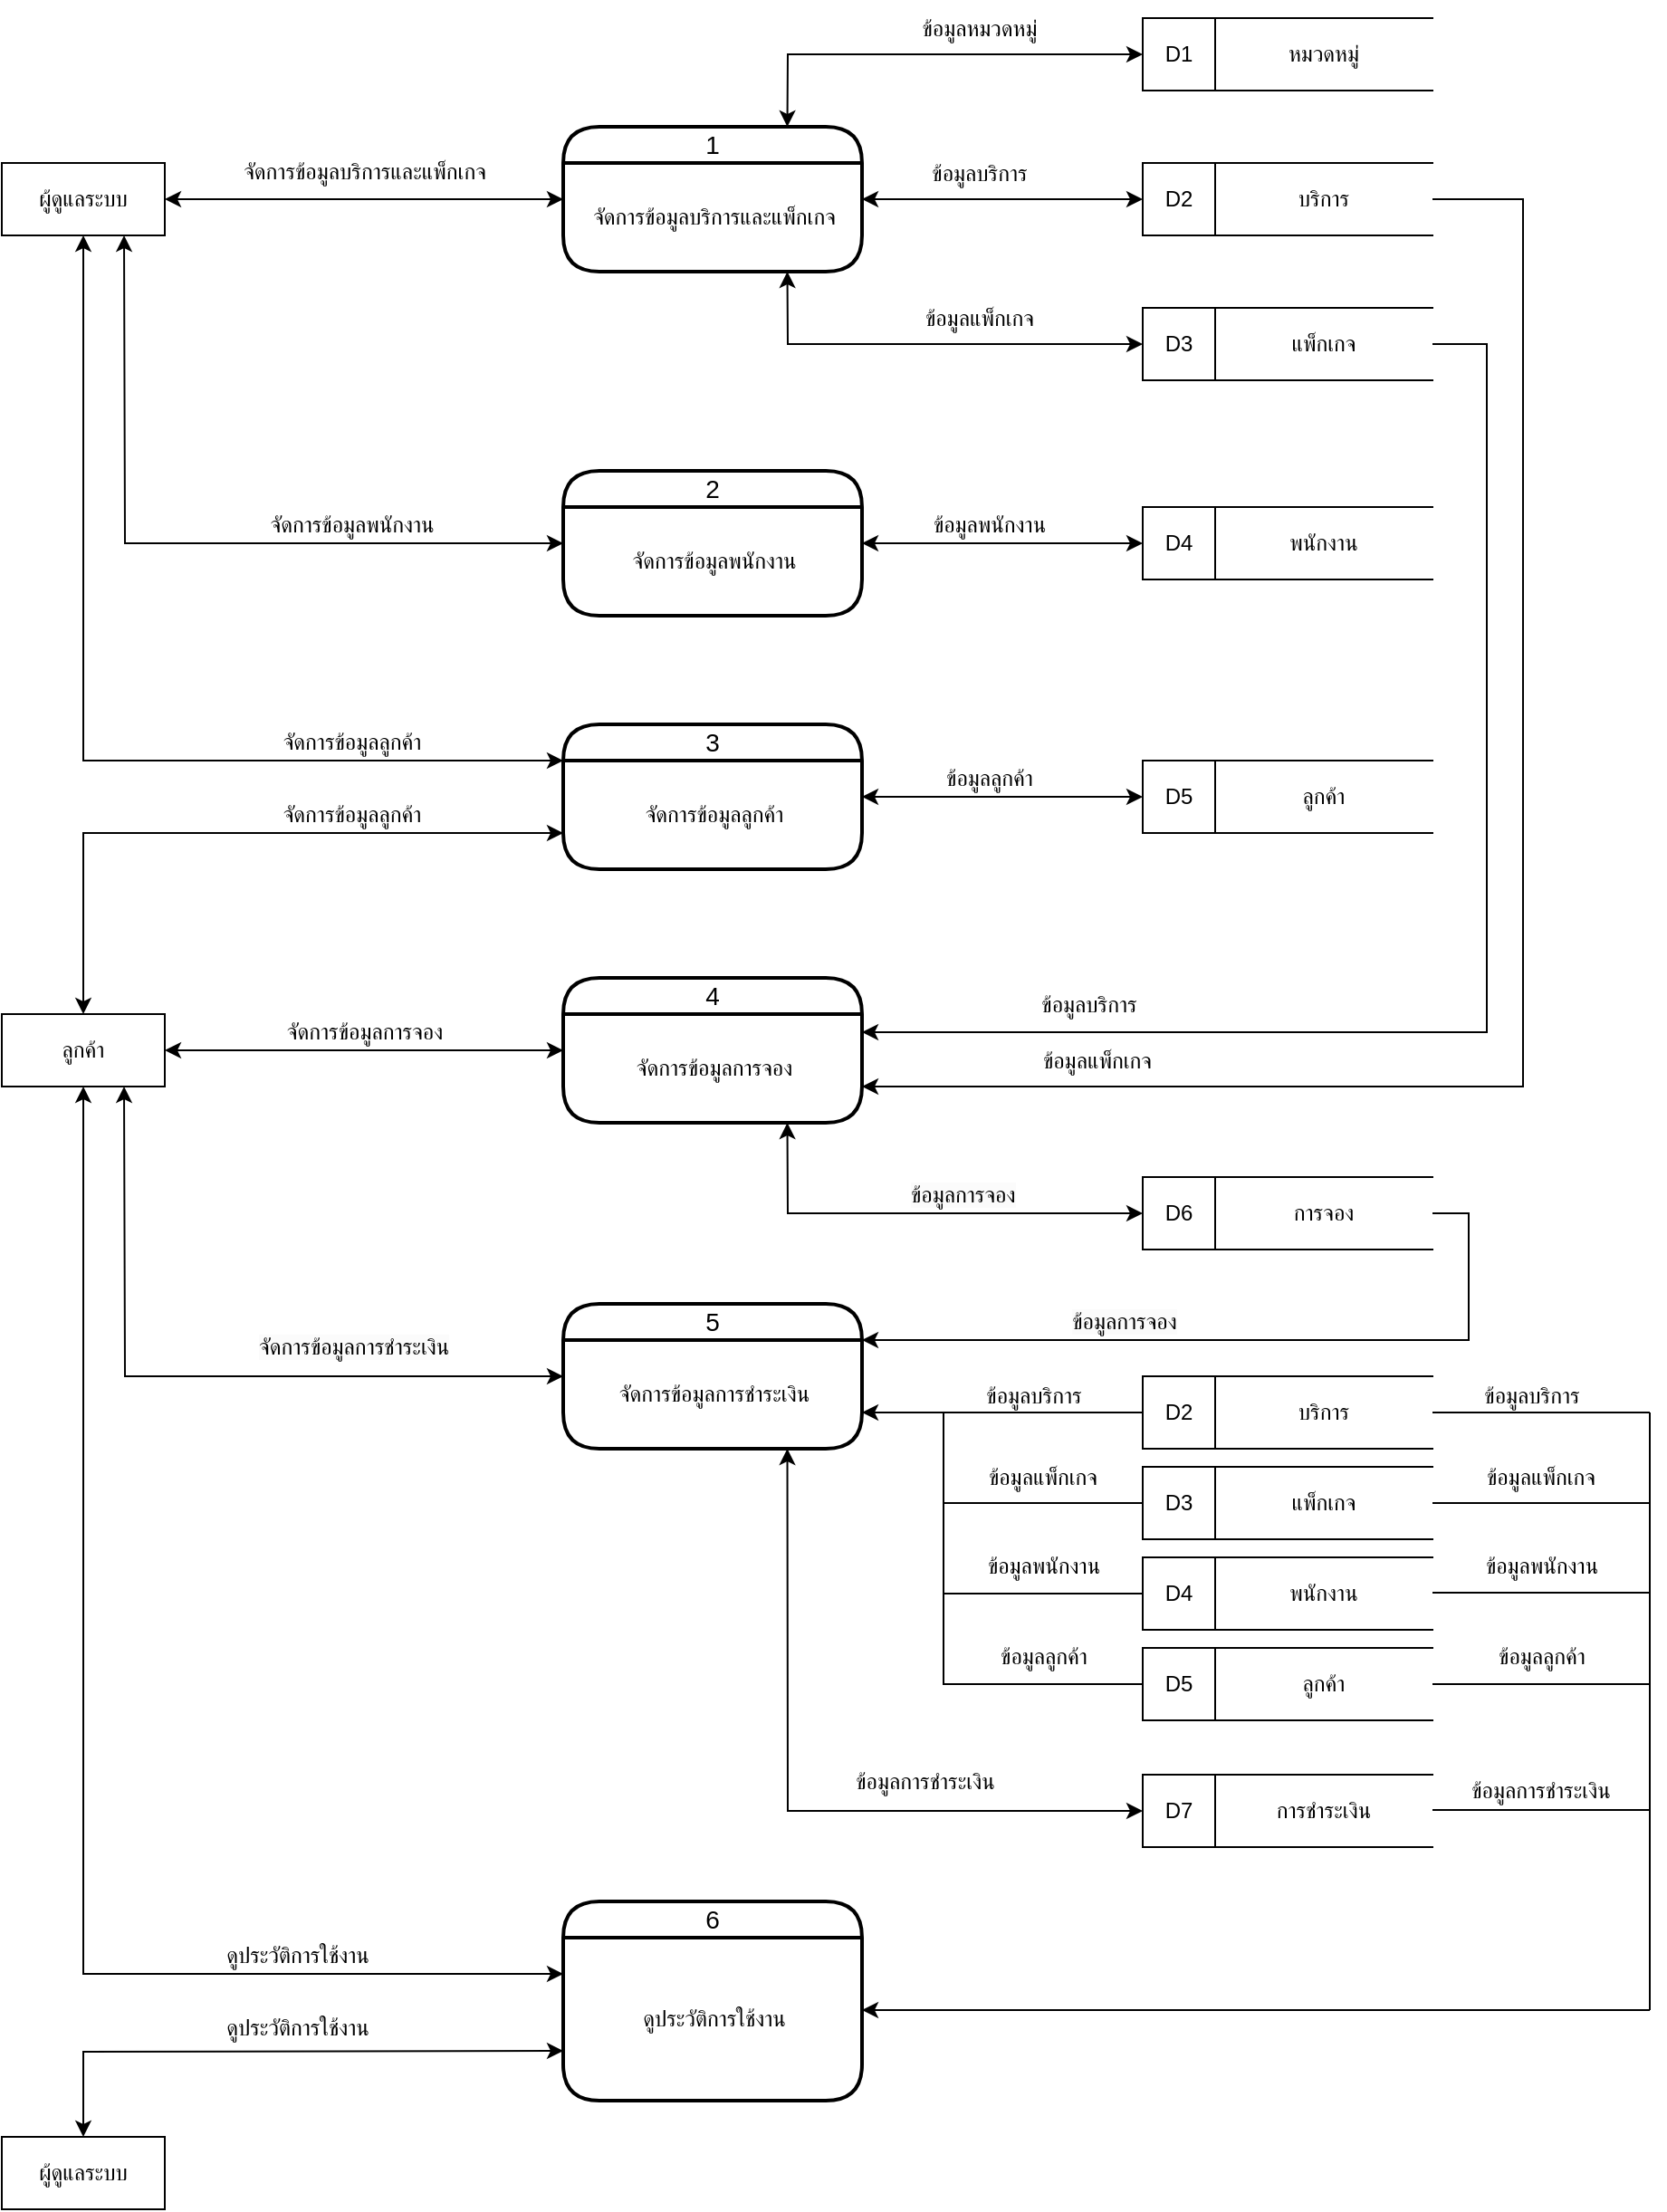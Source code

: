 <mxfile version="26.0.9">
  <diagram name="Page-1" id="2CFKUSTSEM9jE67srIsJ">
    <mxGraphModel dx="1750" dy="928" grid="1" gridSize="10" guides="1" tooltips="1" connect="1" arrows="1" fold="1" page="1" pageScale="1" pageWidth="827" pageHeight="1169" math="0" shadow="0">
      <root>
        <mxCell id="0" />
        <mxCell id="1" parent="0" />
        <mxCell id="2Tlwa4Nk3-ou1eAD5DM0-1" value="ผู้ดูแลระบบ" style="rounded=0;whiteSpace=wrap;html=1;" vertex="1" parent="1">
          <mxGeometry x="10" y="220" width="90" height="40" as="geometry" />
        </mxCell>
        <mxCell id="2Tlwa4Nk3-ou1eAD5DM0-12" value="1" style="swimlane;childLayout=stackLayout;horizontal=1;startSize=20;horizontalStack=0;rounded=1;fontSize=14;fontStyle=0;strokeWidth=2;resizeParent=0;resizeLast=1;shadow=0;dashed=0;align=center;arcSize=37;whiteSpace=wrap;html=1;" vertex="1" parent="1">
          <mxGeometry x="320" y="200" width="165" height="80" as="geometry" />
        </mxCell>
        <mxCell id="2Tlwa4Nk3-ou1eAD5DM0-14" value="จัดการข้อมูลบริการและแพ็กเกจ" style="text;html=1;align=center;verticalAlign=middle;resizable=0;points=[];autosize=1;strokeColor=none;fillColor=none;" vertex="1" parent="2Tlwa4Nk3-ou1eAD5DM0-12">
          <mxGeometry y="20" width="165" height="60" as="geometry" />
        </mxCell>
        <mxCell id="2Tlwa4Nk3-ou1eAD5DM0-18" value="หมวดหมู่" style="shape=partialRectangle;whiteSpace=wrap;html=1;left=0;right=0;fillColor=none;" vertex="1" parent="1">
          <mxGeometry x="680" y="140" width="120" height="40" as="geometry" />
        </mxCell>
        <mxCell id="2Tlwa4Nk3-ou1eAD5DM0-19" value="D1" style="rounded=0;whiteSpace=wrap;html=1;" vertex="1" parent="1">
          <mxGeometry x="640" y="140" width="40" height="40" as="geometry" />
        </mxCell>
        <mxCell id="2Tlwa4Nk3-ou1eAD5DM0-20" value="บริการ" style="shape=partialRectangle;whiteSpace=wrap;html=1;left=0;right=0;fillColor=none;" vertex="1" parent="1">
          <mxGeometry x="680" y="220" width="120" height="40" as="geometry" />
        </mxCell>
        <mxCell id="2Tlwa4Nk3-ou1eAD5DM0-21" value="D2" style="rounded=0;whiteSpace=wrap;html=1;" vertex="1" parent="1">
          <mxGeometry x="640" y="220" width="40" height="40" as="geometry" />
        </mxCell>
        <mxCell id="2Tlwa4Nk3-ou1eAD5DM0-22" value="แพ็กเกจ" style="shape=partialRectangle;whiteSpace=wrap;html=1;left=0;right=0;fillColor=none;" vertex="1" parent="1">
          <mxGeometry x="680" y="300" width="120" height="40" as="geometry" />
        </mxCell>
        <mxCell id="2Tlwa4Nk3-ou1eAD5DM0-23" value="D3" style="rounded=0;whiteSpace=wrap;html=1;" vertex="1" parent="1">
          <mxGeometry x="640" y="300" width="40" height="40" as="geometry" />
        </mxCell>
        <mxCell id="2Tlwa4Nk3-ou1eAD5DM0-24" value="" style="endArrow=classic;startArrow=classic;html=1;rounded=0;exitX=0.75;exitY=0;exitDx=0;exitDy=0;entryX=0;entryY=0.5;entryDx=0;entryDy=0;" edge="1" parent="1" source="2Tlwa4Nk3-ou1eAD5DM0-12" target="2Tlwa4Nk3-ou1eAD5DM0-19">
          <mxGeometry width="50" height="50" relative="1" as="geometry">
            <mxPoint x="460" y="190" as="sourcePoint" />
            <mxPoint x="510" y="140" as="targetPoint" />
            <Array as="points">
              <mxPoint x="444" y="160" />
            </Array>
          </mxGeometry>
        </mxCell>
        <mxCell id="2Tlwa4Nk3-ou1eAD5DM0-25" value="" style="endArrow=classic;startArrow=classic;html=1;rounded=0;exitX=1;exitY=0.5;exitDx=0;exitDy=0;entryX=0;entryY=0.5;entryDx=0;entryDy=0;" edge="1" parent="1" source="2Tlwa4Nk3-ou1eAD5DM0-12" target="2Tlwa4Nk3-ou1eAD5DM0-21">
          <mxGeometry width="50" height="50" relative="1" as="geometry">
            <mxPoint x="490" y="250" as="sourcePoint" />
            <mxPoint x="520" y="220" as="targetPoint" />
          </mxGeometry>
        </mxCell>
        <mxCell id="2Tlwa4Nk3-ou1eAD5DM0-26" value="" style="endArrow=classic;startArrow=classic;html=1;rounded=0;exitX=0.75;exitY=1;exitDx=0;exitDy=0;entryX=0;entryY=0.5;entryDx=0;entryDy=0;" edge="1" parent="1" source="2Tlwa4Nk3-ou1eAD5DM0-12" target="2Tlwa4Nk3-ou1eAD5DM0-23">
          <mxGeometry width="50" height="50" relative="1" as="geometry">
            <mxPoint x="460" y="320" as="sourcePoint" />
            <mxPoint x="510" y="270" as="targetPoint" />
            <Array as="points">
              <mxPoint x="444" y="320" />
            </Array>
          </mxGeometry>
        </mxCell>
        <mxCell id="2Tlwa4Nk3-ou1eAD5DM0-27" value="" style="endArrow=classic;startArrow=classic;html=1;rounded=0;exitX=1;exitY=0.5;exitDx=0;exitDy=0;entryX=0;entryY=0.5;entryDx=0;entryDy=0;" edge="1" parent="1" source="2Tlwa4Nk3-ou1eAD5DM0-1" target="2Tlwa4Nk3-ou1eAD5DM0-12">
          <mxGeometry width="50" height="50" relative="1" as="geometry">
            <mxPoint x="360" y="260" as="sourcePoint" />
            <mxPoint x="410" y="210" as="targetPoint" />
          </mxGeometry>
        </mxCell>
        <mxCell id="2Tlwa4Nk3-ou1eAD5DM0-28" value="2" style="swimlane;childLayout=stackLayout;horizontal=1;startSize=20;horizontalStack=0;rounded=1;fontSize=14;fontStyle=0;strokeWidth=2;resizeParent=0;resizeLast=1;shadow=0;dashed=0;align=center;arcSize=37;whiteSpace=wrap;html=1;" vertex="1" parent="1">
          <mxGeometry x="320" y="390" width="165" height="80" as="geometry" />
        </mxCell>
        <mxCell id="2Tlwa4Nk3-ou1eAD5DM0-29" value="จัดการข้อมูลพนักงาน" style="text;html=1;align=center;verticalAlign=middle;resizable=0;points=[];autosize=1;strokeColor=none;fillColor=none;" vertex="1" parent="2Tlwa4Nk3-ou1eAD5DM0-28">
          <mxGeometry y="20" width="165" height="60" as="geometry" />
        </mxCell>
        <mxCell id="2Tlwa4Nk3-ou1eAD5DM0-30" value="จัดการข้อมูลบริการและแพ็กเกจ" style="text;html=1;align=center;verticalAlign=middle;resizable=0;points=[];autosize=1;strokeColor=none;fillColor=none;" vertex="1" parent="1">
          <mxGeometry x="120" y="210" width="180" height="30" as="geometry" />
        </mxCell>
        <mxCell id="2Tlwa4Nk3-ou1eAD5DM0-31" value="ข้อมูลหมวดหมู่" style="text;align=center;verticalAlign=middle;resizable=0;points=[];autosize=1;strokeColor=none;fillColor=none;" vertex="1" parent="1">
          <mxGeometry x="500" y="130" width="100" height="30" as="geometry" />
        </mxCell>
        <mxCell id="2Tlwa4Nk3-ou1eAD5DM0-32" value="ข้อมูลบริการ" style="text;align=center;verticalAlign=middle;resizable=0;points=[];autosize=1;strokeColor=none;fillColor=none;" vertex="1" parent="1">
          <mxGeometry x="510" y="210" width="80" height="30" as="geometry" />
        </mxCell>
        <mxCell id="2Tlwa4Nk3-ou1eAD5DM0-33" value="ข้อมูลแพ็กเกจ" style="text;align=center;verticalAlign=middle;resizable=0;points=[];autosize=1;strokeColor=none;fillColor=none;" vertex="1" parent="1">
          <mxGeometry x="505" y="290" width="90" height="30" as="geometry" />
        </mxCell>
        <mxCell id="2Tlwa4Nk3-ou1eAD5DM0-34" value="" style="endArrow=classic;startArrow=classic;html=1;rounded=0;entryX=0.75;entryY=1;entryDx=0;entryDy=0;exitX=0;exitY=0.5;exitDx=0;exitDy=0;" edge="1" parent="1" source="2Tlwa4Nk3-ou1eAD5DM0-28" target="2Tlwa4Nk3-ou1eAD5DM0-1">
          <mxGeometry width="50" height="50" relative="1" as="geometry">
            <mxPoint x="310" y="440" as="sourcePoint" />
            <mxPoint x="430" y="380" as="targetPoint" />
            <Array as="points">
              <mxPoint x="78" y="430" />
            </Array>
          </mxGeometry>
        </mxCell>
        <mxCell id="2Tlwa4Nk3-ou1eAD5DM0-35" value="จัดการข้อมูลพนักงาน" style="text;html=1;align=center;verticalAlign=middle;resizable=0;points=[];autosize=1;strokeColor=none;fillColor=none;" vertex="1" parent="1">
          <mxGeometry x="120" y="390" width="165" height="60" as="geometry" />
        </mxCell>
        <mxCell id="2Tlwa4Nk3-ou1eAD5DM0-36" value="พนักงาน" style="shape=partialRectangle;whiteSpace=wrap;html=1;left=0;right=0;fillColor=none;" vertex="1" parent="1">
          <mxGeometry x="680" y="410" width="120" height="40" as="geometry" />
        </mxCell>
        <mxCell id="2Tlwa4Nk3-ou1eAD5DM0-37" value="D4" style="rounded=0;whiteSpace=wrap;html=1;" vertex="1" parent="1">
          <mxGeometry x="640" y="410" width="40" height="40" as="geometry" />
        </mxCell>
        <mxCell id="2Tlwa4Nk3-ou1eAD5DM0-38" value="" style="endArrow=classic;startArrow=classic;html=1;rounded=0;exitX=1;exitY=0.5;exitDx=0;exitDy=0;entryX=0;entryY=0.5;entryDx=0;entryDy=0;" edge="1" parent="1" source="2Tlwa4Nk3-ou1eAD5DM0-28" target="2Tlwa4Nk3-ou1eAD5DM0-37">
          <mxGeometry width="50" height="50" relative="1" as="geometry">
            <mxPoint x="550" y="420" as="sourcePoint" />
            <mxPoint x="600" y="370" as="targetPoint" />
          </mxGeometry>
        </mxCell>
        <mxCell id="2Tlwa4Nk3-ou1eAD5DM0-39" value="ข้อมูล&lt;span style=&quot;text-wrap-mode: wrap;&quot;&gt;พนักงาน&lt;/span&gt;" style="text;html=1;align=center;verticalAlign=middle;resizable=0;points=[];autosize=1;strokeColor=none;fillColor=none;" vertex="1" parent="1">
          <mxGeometry x="510" y="405" width="90" height="30" as="geometry" />
        </mxCell>
        <mxCell id="2Tlwa4Nk3-ou1eAD5DM0-40" value="3" style="swimlane;childLayout=stackLayout;horizontal=1;startSize=20;horizontalStack=0;rounded=1;fontSize=14;fontStyle=0;strokeWidth=2;resizeParent=0;resizeLast=1;shadow=0;dashed=0;align=center;arcSize=37;whiteSpace=wrap;html=1;" vertex="1" parent="1">
          <mxGeometry x="320" y="530" width="165" height="80" as="geometry" />
        </mxCell>
        <mxCell id="2Tlwa4Nk3-ou1eAD5DM0-41" value="จัดการข้อมูลลูกค้า" style="text;html=1;align=center;verticalAlign=middle;resizable=0;points=[];autosize=1;strokeColor=none;fillColor=none;" vertex="1" parent="2Tlwa4Nk3-ou1eAD5DM0-40">
          <mxGeometry y="20" width="165" height="60" as="geometry" />
        </mxCell>
        <mxCell id="2Tlwa4Nk3-ou1eAD5DM0-42" value="ลูกค้า" style="shape=partialRectangle;whiteSpace=wrap;html=1;left=0;right=0;fillColor=none;" vertex="1" parent="1">
          <mxGeometry x="680" y="550" width="120" height="40" as="geometry" />
        </mxCell>
        <mxCell id="2Tlwa4Nk3-ou1eAD5DM0-43" value="D5" style="rounded=0;whiteSpace=wrap;html=1;" vertex="1" parent="1">
          <mxGeometry x="640" y="550" width="40" height="40" as="geometry" />
        </mxCell>
        <mxCell id="2Tlwa4Nk3-ou1eAD5DM0-44" value="" style="endArrow=classic;startArrow=classic;html=1;rounded=0;exitX=1;exitY=0.5;exitDx=0;exitDy=0;entryX=0;entryY=0.5;entryDx=0;entryDy=0;" edge="1" parent="1" source="2Tlwa4Nk3-ou1eAD5DM0-40" target="2Tlwa4Nk3-ou1eAD5DM0-43">
          <mxGeometry width="50" height="50" relative="1" as="geometry">
            <mxPoint x="550" y="560" as="sourcePoint" />
            <mxPoint x="600" y="510" as="targetPoint" />
          </mxGeometry>
        </mxCell>
        <mxCell id="2Tlwa4Nk3-ou1eAD5DM0-45" value="ข้อมูล&lt;span style=&quot;text-wrap-mode: wrap;&quot;&gt;ลูกค้า&lt;/span&gt;" style="text;html=1;align=center;verticalAlign=middle;resizable=0;points=[];autosize=1;strokeColor=none;fillColor=none;" vertex="1" parent="1">
          <mxGeometry x="515" y="545" width="80" height="30" as="geometry" />
        </mxCell>
        <mxCell id="2Tlwa4Nk3-ou1eAD5DM0-46" value="" style="endArrow=classic;startArrow=classic;html=1;rounded=0;exitX=0.5;exitY=1;exitDx=0;exitDy=0;entryX=0;entryY=0.25;entryDx=0;entryDy=0;" edge="1" parent="1" source="2Tlwa4Nk3-ou1eAD5DM0-1" target="2Tlwa4Nk3-ou1eAD5DM0-40">
          <mxGeometry width="50" height="50" relative="1" as="geometry">
            <mxPoint x="290" y="490" as="sourcePoint" />
            <mxPoint x="300" y="570" as="targetPoint" />
            <Array as="points">
              <mxPoint x="55" y="550" />
            </Array>
          </mxGeometry>
        </mxCell>
        <mxCell id="2Tlwa4Nk3-ou1eAD5DM0-47" value="จัดการข้อมูลลูกค้า" style="text;html=1;align=center;verticalAlign=middle;resizable=0;points=[];autosize=1;strokeColor=none;fillColor=none;" vertex="1" parent="1">
          <mxGeometry x="120" y="510" width="165" height="60" as="geometry" />
        </mxCell>
        <mxCell id="2Tlwa4Nk3-ou1eAD5DM0-48" value="ลูกค้า" style="rounded=0;whiteSpace=wrap;html=1;" vertex="1" parent="1">
          <mxGeometry x="10" y="690" width="90" height="40" as="geometry" />
        </mxCell>
        <mxCell id="2Tlwa4Nk3-ou1eAD5DM0-49" value="" style="endArrow=classic;startArrow=classic;html=1;rounded=0;exitX=0.5;exitY=0;exitDx=0;exitDy=0;entryX=0;entryY=0.75;entryDx=0;entryDy=0;" edge="1" parent="1" source="2Tlwa4Nk3-ou1eAD5DM0-48" target="2Tlwa4Nk3-ou1eAD5DM0-40">
          <mxGeometry width="50" height="50" relative="1" as="geometry">
            <mxPoint x="30" y="590" as="sourcePoint" />
            <mxPoint x="300" y="590" as="targetPoint" />
            <Array as="points">
              <mxPoint x="55" y="590" />
            </Array>
          </mxGeometry>
        </mxCell>
        <mxCell id="2Tlwa4Nk3-ou1eAD5DM0-50" value="จัดการข้อมูลลูกค้า" style="text;html=1;align=center;verticalAlign=middle;resizable=0;points=[];autosize=1;strokeColor=none;fillColor=none;" vertex="1" parent="1">
          <mxGeometry x="120" y="550" width="165" height="60" as="geometry" />
        </mxCell>
        <mxCell id="2Tlwa4Nk3-ou1eAD5DM0-51" value="4" style="swimlane;childLayout=stackLayout;horizontal=1;startSize=20;horizontalStack=0;rounded=1;fontSize=14;fontStyle=0;strokeWidth=2;resizeParent=0;resizeLast=1;shadow=0;dashed=0;align=center;arcSize=37;whiteSpace=wrap;html=1;" vertex="1" parent="1">
          <mxGeometry x="320" y="670" width="165" height="80" as="geometry" />
        </mxCell>
        <mxCell id="2Tlwa4Nk3-ou1eAD5DM0-54" value="จัดการข้อมูลการจอง" style="text;html=1;align=center;verticalAlign=middle;resizable=0;points=[];autosize=1;strokeColor=none;fillColor=none;" vertex="1" parent="2Tlwa4Nk3-ou1eAD5DM0-51">
          <mxGeometry y="20" width="165" height="60" as="geometry" />
        </mxCell>
        <mxCell id="2Tlwa4Nk3-ou1eAD5DM0-53" value="" style="endArrow=classic;startArrow=classic;html=1;rounded=0;exitX=1;exitY=0.5;exitDx=0;exitDy=0;entryX=0;entryY=0.5;entryDx=0;entryDy=0;" edge="1" parent="1" source="2Tlwa4Nk3-ou1eAD5DM0-48" target="2Tlwa4Nk3-ou1eAD5DM0-51">
          <mxGeometry width="50" height="50" relative="1" as="geometry">
            <mxPoint x="350" y="750" as="sourcePoint" />
            <mxPoint x="320" y="735" as="targetPoint" />
          </mxGeometry>
        </mxCell>
        <mxCell id="2Tlwa4Nk3-ou1eAD5DM0-52" value="จัดการข้อมูลการจอง" style="text;html=1;align=center;verticalAlign=middle;resizable=0;points=[];autosize=1;strokeColor=none;fillColor=none;" vertex="1" parent="1">
          <mxGeometry x="127.5" y="670" width="165" height="60" as="geometry" />
        </mxCell>
        <mxCell id="2Tlwa4Nk3-ou1eAD5DM0-55" value="" style="endArrow=classic;html=1;rounded=0;exitX=1;exitY=0.5;exitDx=0;exitDy=0;entryX=1;entryY=0.75;entryDx=0;entryDy=0;" edge="1" parent="1" source="2Tlwa4Nk3-ou1eAD5DM0-20" target="2Tlwa4Nk3-ou1eAD5DM0-51">
          <mxGeometry width="50" height="50" relative="1" as="geometry">
            <mxPoint x="890" y="250" as="sourcePoint" />
            <mxPoint x="485" y="810" as="targetPoint" />
            <Array as="points">
              <mxPoint x="850" y="240" />
              <mxPoint x="850" y="730" />
            </Array>
          </mxGeometry>
        </mxCell>
        <mxCell id="2Tlwa4Nk3-ou1eAD5DM0-57" value="" style="endArrow=classic;html=1;rounded=0;exitX=1;exitY=0.5;exitDx=0;exitDy=0;" edge="1" parent="1" source="2Tlwa4Nk3-ou1eAD5DM0-22">
          <mxGeometry width="50" height="50" relative="1" as="geometry">
            <mxPoint x="600" y="440" as="sourcePoint" />
            <mxPoint x="485" y="700" as="targetPoint" />
            <Array as="points">
              <mxPoint x="830" y="320" />
              <mxPoint x="830" y="700" />
            </Array>
          </mxGeometry>
        </mxCell>
        <mxCell id="2Tlwa4Nk3-ou1eAD5DM0-60" value="ข้อมูล&lt;span style=&quot;text-wrap-mode: wrap;&quot;&gt;บริการ&lt;/span&gt;&lt;span style=&quot;color: rgba(0, 0, 0, 0); font-family: monospace; font-size: 0px; text-align: start;&quot;&gt;%3CmxGraphModel%3E%3Croot%3E%3CmxCell%20id%3D%220%22%2F%3E%3CmxCell%20id%3D%221%22%20parent%3D%220%22%2F%3E%3CmxCell%20id%3D%222%22%20value%3D%22%E0%B8%82%E0%B9%89%E0%B8%AD%E0%B8%A1%E0%B8%B9%E0%B8%A5%26lt%3Bspan%20style%3D%26quot%3Btext-wrap-mode%3A%20wrap%3B%26quot%3B%26gt%3B%E0%B8%A5%E0%B8%B9%E0%B8%81%E0%B8%84%E0%B9%89%E0%B8%B2%26lt%3B%2Fspan%26gt%3B%22%20style%3D%22text%3Bhtml%3D1%3Balign%3Dcenter%3BverticalAlign%3Dmiddle%3Bresizable%3D0%3Bpoints%3D%5B%5D%3Bautosize%3D1%3BstrokeColor%3Dnone%3BfillColor%3Dnone%3B%22%20vertex%3D%221%22%20parent%3D%221%22%3E%3CmxGeometry%20x%3D%22515%22%20y%3D%22545%22%20width%3D%2280%22%20height%3D%2230%22%20as%3D%22geometry%22%2F%3E%3C%2FmxCell%3E%3C%2Froot%3E%3C%2FmxGraphModel%3E&lt;/span&gt;" style="text;html=1;align=center;verticalAlign=middle;resizable=0;points=[];autosize=1;strokeColor=none;fillColor=none;" vertex="1" parent="1">
          <mxGeometry x="570" y="670" width="80" height="30" as="geometry" />
        </mxCell>
        <mxCell id="2Tlwa4Nk3-ou1eAD5DM0-61" value="ข้อมูลแพ็กเกจ" style="text;align=center;verticalAlign=middle;resizable=0;points=[];autosize=1;strokeColor=none;fillColor=none;" vertex="1" parent="1">
          <mxGeometry x="570" y="700" width="90" height="30" as="geometry" />
        </mxCell>
        <mxCell id="2Tlwa4Nk3-ou1eAD5DM0-62" value="" style="endArrow=classic;startArrow=classic;html=1;rounded=0;exitX=0.75;exitY=1;exitDx=0;exitDy=0;entryX=0;entryY=0.5;entryDx=0;entryDy=0;" edge="1" parent="1" source="2Tlwa4Nk3-ou1eAD5DM0-51" target="2Tlwa4Nk3-ou1eAD5DM0-64">
          <mxGeometry width="50" height="50" relative="1" as="geometry">
            <mxPoint x="450" y="770" as="sourcePoint" />
            <mxPoint x="560" y="690" as="targetPoint" />
            <Array as="points">
              <mxPoint x="444" y="800" />
            </Array>
          </mxGeometry>
        </mxCell>
        <mxCell id="2Tlwa4Nk3-ou1eAD5DM0-63" value="การจอง" style="shape=partialRectangle;whiteSpace=wrap;html=1;left=0;right=0;fillColor=none;" vertex="1" parent="1">
          <mxGeometry x="680" y="780" width="120" height="40" as="geometry" />
        </mxCell>
        <mxCell id="2Tlwa4Nk3-ou1eAD5DM0-64" value="D6" style="rounded=0;whiteSpace=wrap;html=1;" vertex="1" parent="1">
          <mxGeometry x="640" y="780" width="40" height="40" as="geometry" />
        </mxCell>
        <mxCell id="2Tlwa4Nk3-ou1eAD5DM0-66" value="&lt;span style=&quot;color: rgb(0, 0, 0); font-family: Helvetica; font-size: 12px; font-style: normal; font-variant-ligatures: normal; font-variant-caps: normal; font-weight: 400; letter-spacing: normal; orphans: 2; text-align: center; text-indent: 0px; text-transform: none; widows: 2; word-spacing: 0px; -webkit-text-stroke-width: 0px; white-space: normal; background-color: rgb(251, 251, 251); text-decoration-thickness: initial; text-decoration-style: initial; text-decoration-color: initial; float: none; display: inline !important;&quot;&gt;ข้อมูลการจอง&lt;/span&gt;" style="text;whiteSpace=wrap;html=1;verticalAlign=middle;" vertex="1" parent="1">
          <mxGeometry x="510" y="770" width="70" height="40" as="geometry" />
        </mxCell>
        <mxCell id="2Tlwa4Nk3-ou1eAD5DM0-67" value="5" style="swimlane;childLayout=stackLayout;horizontal=1;startSize=20;horizontalStack=0;rounded=1;fontSize=14;fontStyle=0;strokeWidth=2;resizeParent=0;resizeLast=1;shadow=0;dashed=0;align=center;arcSize=37;whiteSpace=wrap;html=1;" vertex="1" parent="1">
          <mxGeometry x="320" y="850" width="165" height="80" as="geometry" />
        </mxCell>
        <mxCell id="2Tlwa4Nk3-ou1eAD5DM0-68" value="จัดการข้อมูลการชำระเงิน" style="text;html=1;align=center;verticalAlign=middle;resizable=0;points=[];autosize=1;strokeColor=none;fillColor=none;" vertex="1" parent="2Tlwa4Nk3-ou1eAD5DM0-67">
          <mxGeometry y="20" width="165" height="60" as="geometry" />
        </mxCell>
        <mxCell id="2Tlwa4Nk3-ou1eAD5DM0-69" value="" style="endArrow=classic;startArrow=classic;html=1;rounded=0;exitX=0.75;exitY=1;exitDx=0;exitDy=0;entryX=0;entryY=0.5;entryDx=0;entryDy=0;" edge="1" parent="1" source="2Tlwa4Nk3-ou1eAD5DM0-48" target="2Tlwa4Nk3-ou1eAD5DM0-67">
          <mxGeometry width="50" height="50" relative="1" as="geometry">
            <mxPoint x="510" y="840" as="sourcePoint" />
            <mxPoint x="560" y="790" as="targetPoint" />
            <Array as="points">
              <mxPoint x="78" y="890" />
            </Array>
          </mxGeometry>
        </mxCell>
        <mxCell id="2Tlwa4Nk3-ou1eAD5DM0-70" value="&lt;span style=&quot;color: rgb(0, 0, 0); font-family: Helvetica; font-size: 12px; font-style: normal; font-variant-ligatures: normal; font-variant-caps: normal; font-weight: 400; letter-spacing: normal; orphans: 2; text-align: center; text-indent: 0px; text-transform: none; widows: 2; word-spacing: 0px; -webkit-text-stroke-width: 0px; white-space: nowrap; background-color: rgb(251, 251, 251); text-decoration-thickness: initial; text-decoration-style: initial; text-decoration-color: initial; display: inline !important; float: none;&quot;&gt;จัดการข้อมูลการชำระเงิน&lt;/span&gt;" style="text;whiteSpace=wrap;html=1;" vertex="1" parent="1">
          <mxGeometry x="150" y="860" width="150" height="40" as="geometry" />
        </mxCell>
        <mxCell id="2Tlwa4Nk3-ou1eAD5DM0-72" value="" style="endArrow=classic;html=1;rounded=0;entryX=1;entryY=0.25;entryDx=0;entryDy=0;exitX=1;exitY=0.5;exitDx=0;exitDy=0;" edge="1" parent="1" source="2Tlwa4Nk3-ou1eAD5DM0-63" target="2Tlwa4Nk3-ou1eAD5DM0-67">
          <mxGeometry width="50" height="50" relative="1" as="geometry">
            <mxPoint x="720" y="880" as="sourcePoint" />
            <mxPoint x="510" y="880" as="targetPoint" />
            <Array as="points">
              <mxPoint x="820" y="800" />
              <mxPoint x="820" y="870" />
            </Array>
          </mxGeometry>
        </mxCell>
        <mxCell id="2Tlwa4Nk3-ou1eAD5DM0-73" value="&lt;span style=&quot;color: rgb(0, 0, 0); font-family: Helvetica; font-size: 12px; font-style: normal; font-variant-ligatures: normal; font-variant-caps: normal; font-weight: 400; letter-spacing: normal; orphans: 2; text-indent: 0px; text-transform: none; widows: 2; word-spacing: 0px; -webkit-text-stroke-width: 0px; white-space: normal; background-color: rgb(251, 251, 251); text-decoration-thickness: initial; text-decoration-style: initial; text-decoration-color: initial; float: none; display: inline !important;&quot;&gt;ข้อมูลการจอง&lt;/span&gt;" style="text;whiteSpace=wrap;html=1;align=center;verticalAlign=middle;" vertex="1" parent="1">
          <mxGeometry x="595" y="840" width="70" height="40" as="geometry" />
        </mxCell>
        <mxCell id="2Tlwa4Nk3-ou1eAD5DM0-75" value="บริการ" style="shape=partialRectangle;whiteSpace=wrap;html=1;left=0;right=0;fillColor=none;" vertex="1" parent="1">
          <mxGeometry x="680" y="890" width="120" height="40" as="geometry" />
        </mxCell>
        <mxCell id="2Tlwa4Nk3-ou1eAD5DM0-76" value="D2" style="rounded=0;whiteSpace=wrap;html=1;" vertex="1" parent="1">
          <mxGeometry x="640" y="890" width="40" height="40" as="geometry" />
        </mxCell>
        <mxCell id="2Tlwa4Nk3-ou1eAD5DM0-77" value="แพ็กเกจ" style="shape=partialRectangle;whiteSpace=wrap;html=1;left=0;right=0;fillColor=none;" vertex="1" parent="1">
          <mxGeometry x="680" y="940" width="120" height="40" as="geometry" />
        </mxCell>
        <mxCell id="2Tlwa4Nk3-ou1eAD5DM0-78" value="D3" style="rounded=0;whiteSpace=wrap;html=1;" vertex="1" parent="1">
          <mxGeometry x="640" y="940" width="40" height="40" as="geometry" />
        </mxCell>
        <mxCell id="2Tlwa4Nk3-ou1eAD5DM0-79" value="พนักงาน" style="shape=partialRectangle;whiteSpace=wrap;html=1;left=0;right=0;fillColor=none;" vertex="1" parent="1">
          <mxGeometry x="680" y="990" width="120" height="40" as="geometry" />
        </mxCell>
        <mxCell id="2Tlwa4Nk3-ou1eAD5DM0-80" value="D4" style="rounded=0;whiteSpace=wrap;html=1;" vertex="1" parent="1">
          <mxGeometry x="640" y="990" width="40" height="40" as="geometry" />
        </mxCell>
        <mxCell id="2Tlwa4Nk3-ou1eAD5DM0-81" value="ลูกค้า" style="shape=partialRectangle;whiteSpace=wrap;html=1;left=0;right=0;fillColor=none;" vertex="1" parent="1">
          <mxGeometry x="680" y="1040" width="120" height="40" as="geometry" />
        </mxCell>
        <mxCell id="2Tlwa4Nk3-ou1eAD5DM0-82" value="D5" style="rounded=0;whiteSpace=wrap;html=1;" vertex="1" parent="1">
          <mxGeometry x="640" y="1040" width="40" height="40" as="geometry" />
        </mxCell>
        <mxCell id="2Tlwa4Nk3-ou1eAD5DM0-84" value="" style="endArrow=classic;html=1;rounded=0;entryX=1;entryY=0.75;entryDx=0;entryDy=0;exitX=0;exitY=0.5;exitDx=0;exitDy=0;" edge="1" parent="1" source="2Tlwa4Nk3-ou1eAD5DM0-76" target="2Tlwa4Nk3-ou1eAD5DM0-67">
          <mxGeometry width="50" height="50" relative="1" as="geometry">
            <mxPoint x="690" y="1010" as="sourcePoint" />
            <mxPoint x="520" y="900" as="targetPoint" />
          </mxGeometry>
        </mxCell>
        <mxCell id="2Tlwa4Nk3-ou1eAD5DM0-85" value="" style="endArrow=none;html=1;rounded=0;entryX=0;entryY=0.5;entryDx=0;entryDy=0;" edge="1" parent="1" target="2Tlwa4Nk3-ou1eAD5DM0-78">
          <mxGeometry width="50" height="50" relative="1" as="geometry">
            <mxPoint x="530" y="910" as="sourcePoint" />
            <mxPoint x="530" y="960" as="targetPoint" />
            <Array as="points">
              <mxPoint x="530" y="960" />
            </Array>
          </mxGeometry>
        </mxCell>
        <mxCell id="2Tlwa4Nk3-ou1eAD5DM0-86" value="" style="endArrow=none;html=1;rounded=0;entryX=0;entryY=0.5;entryDx=0;entryDy=0;" edge="1" parent="1">
          <mxGeometry width="50" height="50" relative="1" as="geometry">
            <mxPoint x="530" y="960" as="sourcePoint" />
            <mxPoint x="640" y="1010" as="targetPoint" />
            <Array as="points">
              <mxPoint x="530" y="1010" />
            </Array>
          </mxGeometry>
        </mxCell>
        <mxCell id="2Tlwa4Nk3-ou1eAD5DM0-87" value="" style="endArrow=none;html=1;rounded=0;entryX=0;entryY=0.5;entryDx=0;entryDy=0;" edge="1" parent="1">
          <mxGeometry width="50" height="50" relative="1" as="geometry">
            <mxPoint x="530" y="1010" as="sourcePoint" />
            <mxPoint x="640" y="1060" as="targetPoint" />
            <Array as="points">
              <mxPoint x="530" y="1060" />
            </Array>
          </mxGeometry>
        </mxCell>
        <mxCell id="2Tlwa4Nk3-ou1eAD5DM0-88" value="ข้อมูลบริการ" style="text;align=center;verticalAlign=bottom;resizable=0;points=[];autosize=1;strokeColor=none;fillColor=none;" vertex="1" parent="1">
          <mxGeometry x="540" y="880" width="80" height="30" as="geometry" />
        </mxCell>
        <mxCell id="2Tlwa4Nk3-ou1eAD5DM0-89" value="ข้อมูลแพ็กเกจ" style="text;align=center;verticalAlign=middle;resizable=0;points=[];autosize=1;strokeColor=none;fillColor=none;" vertex="1" parent="1">
          <mxGeometry x="540" y="930" width="90" height="30" as="geometry" />
        </mxCell>
        <mxCell id="2Tlwa4Nk3-ou1eAD5DM0-90" value="ข้อมูล&lt;span style=&quot;text-wrap-mode: wrap;&quot;&gt;พนักงาน&lt;/span&gt;" style="text;html=1;align=center;verticalAlign=middle;resizable=0;points=[];autosize=1;strokeColor=none;fillColor=none;" vertex="1" parent="1">
          <mxGeometry x="540" y="980" width="90" height="30" as="geometry" />
        </mxCell>
        <mxCell id="2Tlwa4Nk3-ou1eAD5DM0-91" value="ข้อมูล&lt;span style=&quot;text-wrap-mode: wrap;&quot;&gt;ลูกค้า&lt;/span&gt;" style="text;html=1;align=center;verticalAlign=middle;resizable=0;points=[];autosize=1;strokeColor=none;fillColor=none;" vertex="1" parent="1">
          <mxGeometry x="545" y="1030" width="80" height="30" as="geometry" />
        </mxCell>
        <mxCell id="2Tlwa4Nk3-ou1eAD5DM0-92" value="การชำระเงิน" style="shape=partialRectangle;whiteSpace=wrap;html=1;left=0;right=0;fillColor=none;" vertex="1" parent="1">
          <mxGeometry x="680" y="1110" width="120" height="40" as="geometry" />
        </mxCell>
        <mxCell id="2Tlwa4Nk3-ou1eAD5DM0-93" value="D7" style="rounded=0;whiteSpace=wrap;html=1;" vertex="1" parent="1">
          <mxGeometry x="640" y="1110" width="40" height="40" as="geometry" />
        </mxCell>
        <mxCell id="2Tlwa4Nk3-ou1eAD5DM0-94" value="" style="endArrow=classic;startArrow=classic;html=1;rounded=0;exitX=0.75;exitY=1;exitDx=0;exitDy=0;entryX=0;entryY=0.5;entryDx=0;entryDy=0;" edge="1" parent="1" source="2Tlwa4Nk3-ou1eAD5DM0-67" target="2Tlwa4Nk3-ou1eAD5DM0-93">
          <mxGeometry width="50" height="50" relative="1" as="geometry">
            <mxPoint x="430" y="960" as="sourcePoint" />
            <mxPoint x="490" y="950" as="targetPoint" />
            <Array as="points">
              <mxPoint x="444" y="1130" />
            </Array>
          </mxGeometry>
        </mxCell>
        <mxCell id="2Tlwa4Nk3-ou1eAD5DM0-95" value="ข้อมูลการชำระเงิน" style="text;align=center;verticalAlign=middle;resizable=0;points=[];autosize=1;strokeColor=none;fillColor=none;" vertex="1" parent="1">
          <mxGeometry x="465" y="1098" width="110" height="30" as="geometry" />
        </mxCell>
        <mxCell id="2Tlwa4Nk3-ou1eAD5DM0-97" value="6" style="swimlane;childLayout=stackLayout;horizontal=1;startSize=20;horizontalStack=0;rounded=1;fontSize=14;fontStyle=0;strokeWidth=2;resizeParent=0;resizeLast=1;shadow=0;dashed=0;align=center;arcSize=37;whiteSpace=wrap;html=1;" vertex="1" parent="1">
          <mxGeometry x="320" y="1180" width="165" height="110" as="geometry" />
        </mxCell>
        <mxCell id="2Tlwa4Nk3-ou1eAD5DM0-98" value="ดูประวัติการใช้งาน" style="text;html=1;align=center;verticalAlign=middle;resizable=0;points=[];autosize=1;strokeColor=none;fillColor=none;" vertex="1" parent="2Tlwa4Nk3-ou1eAD5DM0-97">
          <mxGeometry y="20" width="165" height="90" as="geometry" />
        </mxCell>
        <mxCell id="2Tlwa4Nk3-ou1eAD5DM0-99" value="" style="endArrow=classic;startArrow=classic;html=1;rounded=0;exitX=0.5;exitY=1;exitDx=0;exitDy=0;" edge="1" parent="1" source="2Tlwa4Nk3-ou1eAD5DM0-48">
          <mxGeometry width="50" height="50" relative="1" as="geometry">
            <mxPoint x="270" y="1020" as="sourcePoint" />
            <mxPoint x="320" y="1220" as="targetPoint" />
            <Array as="points">
              <mxPoint x="55" y="1220" />
            </Array>
          </mxGeometry>
        </mxCell>
        <mxCell id="2Tlwa4Nk3-ou1eAD5DM0-100" value="ดูประวัติการใช้งาน" style="text;html=1;align=center;verticalAlign=middle;resizable=0;points=[];autosize=1;strokeColor=none;fillColor=none;" vertex="1" parent="1">
          <mxGeometry x="90" y="1180" width="165" height="60" as="geometry" />
        </mxCell>
        <mxCell id="2Tlwa4Nk3-ou1eAD5DM0-101" value="ผู้ดูแลระบบ" style="rounded=0;whiteSpace=wrap;html=1;" vertex="1" parent="1">
          <mxGeometry x="10" y="1310" width="90" height="40" as="geometry" />
        </mxCell>
        <mxCell id="2Tlwa4Nk3-ou1eAD5DM0-102" value="" style="endArrow=classic;startArrow=classic;html=1;rounded=0;exitX=0.5;exitY=0;exitDx=0;exitDy=0;entryX=0;entryY=0.75;entryDx=0;entryDy=0;" edge="1" parent="1" source="2Tlwa4Nk3-ou1eAD5DM0-101" target="2Tlwa4Nk3-ou1eAD5DM0-97">
          <mxGeometry width="50" height="50" relative="1" as="geometry">
            <mxPoint x="170" y="1230" as="sourcePoint" />
            <mxPoint x="220" y="1180" as="targetPoint" />
            <Array as="points">
              <mxPoint x="55" y="1263" />
            </Array>
          </mxGeometry>
        </mxCell>
        <mxCell id="2Tlwa4Nk3-ou1eAD5DM0-103" value="ดูประวัติการใช้งาน" style="text;html=1;align=center;verticalAlign=middle;resizable=0;points=[];autosize=1;strokeColor=none;fillColor=none;" vertex="1" parent="1">
          <mxGeometry x="90" y="1220" width="165" height="60" as="geometry" />
        </mxCell>
        <mxCell id="2Tlwa4Nk3-ou1eAD5DM0-104" value="" style="endArrow=classic;html=1;rounded=0;entryX=1;entryY=0.5;entryDx=0;entryDy=0;" edge="1" parent="1">
          <mxGeometry width="50" height="50" relative="1" as="geometry">
            <mxPoint x="920" y="1240" as="sourcePoint" />
            <mxPoint x="485" y="1240" as="targetPoint" />
          </mxGeometry>
        </mxCell>
        <mxCell id="2Tlwa4Nk3-ou1eAD5DM0-105" value="" style="endArrow=none;html=1;rounded=0;" edge="1" parent="1">
          <mxGeometry width="50" height="50" relative="1" as="geometry">
            <mxPoint x="920" y="1240" as="sourcePoint" />
            <mxPoint x="920" y="910" as="targetPoint" />
          </mxGeometry>
        </mxCell>
        <mxCell id="2Tlwa4Nk3-ou1eAD5DM0-106" value="" style="endArrow=none;html=1;rounded=0;exitX=1;exitY=0.5;exitDx=0;exitDy=0;" edge="1" parent="1" source="2Tlwa4Nk3-ou1eAD5DM0-75">
          <mxGeometry width="50" height="50" relative="1" as="geometry">
            <mxPoint x="640" y="1100" as="sourcePoint" />
            <mxPoint x="920" y="910" as="targetPoint" />
          </mxGeometry>
        </mxCell>
        <mxCell id="2Tlwa4Nk3-ou1eAD5DM0-107" value="" style="endArrow=none;html=1;rounded=0;exitX=1;exitY=0.5;exitDx=0;exitDy=0;" edge="1" parent="1">
          <mxGeometry width="50" height="50" relative="1" as="geometry">
            <mxPoint x="800" y="960" as="sourcePoint" />
            <mxPoint x="920" y="960" as="targetPoint" />
          </mxGeometry>
        </mxCell>
        <mxCell id="2Tlwa4Nk3-ou1eAD5DM0-108" value="" style="endArrow=none;html=1;rounded=0;exitX=1;exitY=0.5;exitDx=0;exitDy=0;" edge="1" parent="1">
          <mxGeometry width="50" height="50" relative="1" as="geometry">
            <mxPoint x="800" y="1009.52" as="sourcePoint" />
            <mxPoint x="920" y="1009.52" as="targetPoint" />
          </mxGeometry>
        </mxCell>
        <mxCell id="2Tlwa4Nk3-ou1eAD5DM0-109" value="" style="endArrow=none;html=1;rounded=0;exitX=1;exitY=0.5;exitDx=0;exitDy=0;" edge="1" parent="1">
          <mxGeometry width="50" height="50" relative="1" as="geometry">
            <mxPoint x="800" y="1060" as="sourcePoint" />
            <mxPoint x="920" y="1060" as="targetPoint" />
          </mxGeometry>
        </mxCell>
        <mxCell id="2Tlwa4Nk3-ou1eAD5DM0-110" value="" style="endArrow=none;html=1;rounded=0;exitX=1;exitY=0.5;exitDx=0;exitDy=0;" edge="1" parent="1">
          <mxGeometry width="50" height="50" relative="1" as="geometry">
            <mxPoint x="800" y="1129.52" as="sourcePoint" />
            <mxPoint x="920" y="1129.52" as="targetPoint" />
          </mxGeometry>
        </mxCell>
        <mxCell id="2Tlwa4Nk3-ou1eAD5DM0-111" value="ข้อมูลบริการ" style="text;align=center;verticalAlign=bottom;resizable=0;points=[];autosize=1;strokeColor=none;fillColor=none;" vertex="1" parent="1">
          <mxGeometry x="815" y="880" width="80" height="30" as="geometry" />
        </mxCell>
        <mxCell id="2Tlwa4Nk3-ou1eAD5DM0-112" value="ข้อมูลแพ็กเกจ" style="text;align=center;verticalAlign=middle;resizable=0;points=[];autosize=1;strokeColor=none;fillColor=none;" vertex="1" parent="1">
          <mxGeometry x="815" y="930" width="90" height="30" as="geometry" />
        </mxCell>
        <mxCell id="2Tlwa4Nk3-ou1eAD5DM0-113" value="ข้อมูล&lt;span style=&quot;text-wrap-mode: wrap;&quot;&gt;พนักงาน&lt;/span&gt;" style="text;html=1;align=center;verticalAlign=middle;resizable=0;points=[];autosize=1;strokeColor=none;fillColor=none;" vertex="1" parent="1">
          <mxGeometry x="815" y="980" width="90" height="30" as="geometry" />
        </mxCell>
        <mxCell id="2Tlwa4Nk3-ou1eAD5DM0-114" value="ข้อมูล&lt;span style=&quot;text-wrap-mode: wrap;&quot;&gt;ลูกค้า&lt;/span&gt;" style="text;html=1;align=center;verticalAlign=middle;resizable=0;points=[];autosize=1;strokeColor=none;fillColor=none;" vertex="1" parent="1">
          <mxGeometry x="820" y="1030" width="80" height="30" as="geometry" />
        </mxCell>
        <mxCell id="2Tlwa4Nk3-ou1eAD5DM0-115" value="ข้อมูลการชำระเงิน" style="text;align=center;verticalAlign=bottom;resizable=0;points=[];autosize=1;strokeColor=none;fillColor=none;" vertex="1" parent="1">
          <mxGeometry x="805" y="1098" width="110" height="30" as="geometry" />
        </mxCell>
      </root>
    </mxGraphModel>
  </diagram>
</mxfile>

